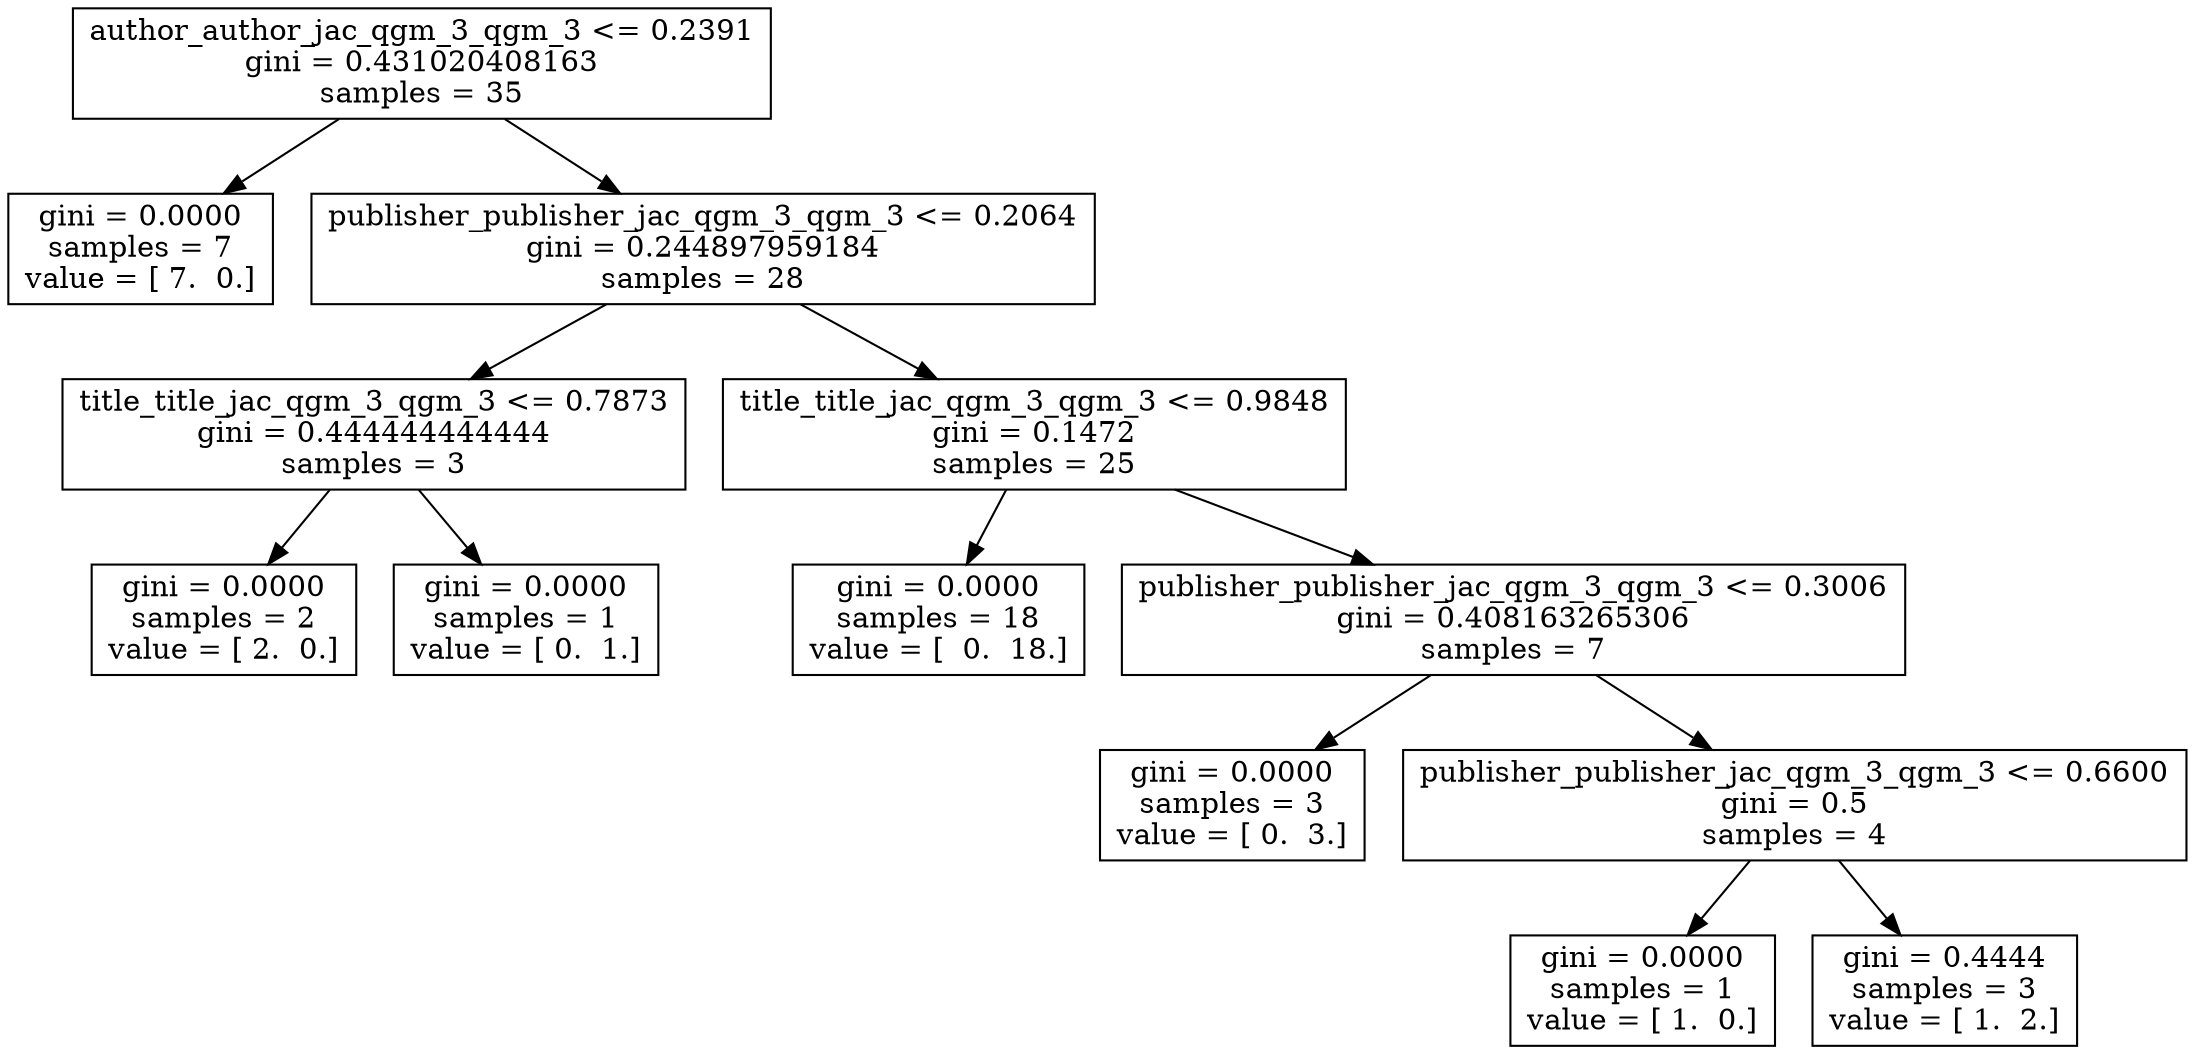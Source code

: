 digraph Tree {
0 [label="author_author_jac_qgm_3_qgm_3 <= 0.2391\ngini = 0.431020408163\nsamples = 35", shape="box"] ;
1 [label="gini = 0.0000\nsamples = 7\nvalue = [ 7.  0.]", shape="box"] ;
0 -> 1 ;
2 [label="publisher_publisher_jac_qgm_3_qgm_3 <= 0.2064\ngini = 0.244897959184\nsamples = 28", shape="box"] ;
0 -> 2 ;
3 [label="title_title_jac_qgm_3_qgm_3 <= 0.7873\ngini = 0.444444444444\nsamples = 3", shape="box"] ;
2 -> 3 ;
4 [label="gini = 0.0000\nsamples = 2\nvalue = [ 2.  0.]", shape="box"] ;
3 -> 4 ;
5 [label="gini = 0.0000\nsamples = 1\nvalue = [ 0.  1.]", shape="box"] ;
3 -> 5 ;
6 [label="title_title_jac_qgm_3_qgm_3 <= 0.9848\ngini = 0.1472\nsamples = 25", shape="box"] ;
2 -> 6 ;
7 [label="gini = 0.0000\nsamples = 18\nvalue = [  0.  18.]", shape="box"] ;
6 -> 7 ;
8 [label="publisher_publisher_jac_qgm_3_qgm_3 <= 0.3006\ngini = 0.408163265306\nsamples = 7", shape="box"] ;
6 -> 8 ;
9 [label="gini = 0.0000\nsamples = 3\nvalue = [ 0.  3.]", shape="box"] ;
8 -> 9 ;
10 [label="publisher_publisher_jac_qgm_3_qgm_3 <= 0.6600\ngini = 0.5\nsamples = 4", shape="box"] ;
8 -> 10 ;
11 [label="gini = 0.0000\nsamples = 1\nvalue = [ 1.  0.]", shape="box"] ;
10 -> 11 ;
12 [label="gini = 0.4444\nsamples = 3\nvalue = [ 1.  2.]", shape="box"] ;
10 -> 12 ;
}
